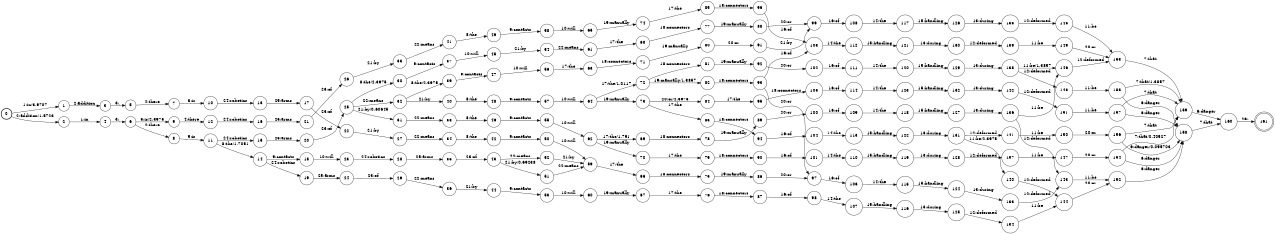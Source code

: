 digraph FST {
rankdir = LR;
size = "8.5,11";
label = "";
center = 1;
orientation = Portrait;
ranksep = "0.4";
nodesep = "0.25";
0 [label = "0", shape = circle, style = bold, fontsize = 14]
	0 -> 1 [label = "1:in/3.9707", fontsize = 14];
	0 -> 2 [label = "2:addition/1.5723", fontsize = 14];
1 [label = "1", shape = circle, style = solid, fontsize = 14]
	1 -> 3 [label = "2:addition", fontsize = 14];
2 [label = "2", shape = circle, style = solid, fontsize = 14]
	2 -> 4 [label = "1:in", fontsize = 14];
3 [label = "3", shape = circle, style = solid, fontsize = 14]
	3 -> 5 [label = "3:,", fontsize = 14];
4 [label = "4", shape = circle, style = solid, fontsize = 14]
	4 -> 6 [label = "3:,", fontsize = 14];
5 [label = "5", shape = circle, style = solid, fontsize = 14]
	5 -> 7 [label = "4:there", fontsize = 14];
6 [label = "6", shape = circle, style = solid, fontsize = 14]
	6 -> 8 [label = "4:there", fontsize = 14];
	6 -> 9 [label = "5:is/2.3975", fontsize = 14];
7 [label = "7", shape = circle, style = solid, fontsize = 14]
	7 -> 10 [label = "5:is", fontsize = 14];
8 [label = "8", shape = circle, style = solid, fontsize = 14]
	8 -> 11 [label = "5:is", fontsize = 14];
9 [label = "9", shape = circle, style = solid, fontsize = 14]
	9 -> 12 [label = "4:there", fontsize = 14];
10 [label = "10", shape = circle, style = solid, fontsize = 14]
	10 -> 13 [label = "24:robotics", fontsize = 14];
11 [label = "11", shape = circle, style = solid, fontsize = 14]
	11 -> 14 [label = "8:the/1.7051", fontsize = 14];
	11 -> 15 [label = "24:robotics", fontsize = 14];
12 [label = "12", shape = circle, style = solid, fontsize = 14]
	12 -> 16 [label = "24:robotics", fontsize = 14];
13 [label = "13", shape = circle, style = solid, fontsize = 14]
	13 -> 17 [label = "25:arms", fontsize = 14];
14 [label = "14", shape = circle, style = solid, fontsize = 14]
	14 -> 18 [label = "9:contacts", fontsize = 14];
	14 -> 19 [label = "24:robotics", fontsize = 14];
15 [label = "15", shape = circle, style = solid, fontsize = 14]
	15 -> 20 [label = "25:arms", fontsize = 14];
16 [label = "16", shape = circle, style = solid, fontsize = 14]
	16 -> 21 [label = "25:arms", fontsize = 14];
17 [label = "17", shape = circle, style = solid, fontsize = 14]
	17 -> 22 [label = "23:of", fontsize = 14];
18 [label = "18", shape = circle, style = solid, fontsize = 14]
	18 -> 23 [label = "10:will", fontsize = 14];
19 [label = "19", shape = circle, style = solid, fontsize = 14]
	19 -> 24 [label = "25:arms", fontsize = 14];
20 [label = "20", shape = circle, style = solid, fontsize = 14]
	20 -> 25 [label = "23:of", fontsize = 14];
21 [label = "21", shape = circle, style = solid, fontsize = 14]
	21 -> 26 [label = "23:of", fontsize = 14];
22 [label = "22", shape = circle, style = solid, fontsize = 14]
	22 -> 27 [label = "21:by", fontsize = 14];
23 [label = "23", shape = circle, style = solid, fontsize = 14]
	23 -> 28 [label = "24:robotics", fontsize = 14];
24 [label = "24", shape = circle, style = solid, fontsize = 14]
	24 -> 29 [label = "23:of", fontsize = 14];
25 [label = "25", shape = circle, style = solid, fontsize = 14]
	25 -> 30 [label = "8:the/2.3975", fontsize = 14];
	25 -> 31 [label = "21:by/0.60645", fontsize = 14];
	25 -> 32 [label = "22:means", fontsize = 14];
26 [label = "26", shape = circle, style = solid, fontsize = 14]
	26 -> 33 [label = "21:by", fontsize = 14];
27 [label = "27", shape = circle, style = solid, fontsize = 14]
	27 -> 34 [label = "22:means", fontsize = 14];
28 [label = "28", shape = circle, style = solid, fontsize = 14]
	28 -> 35 [label = "25:arms", fontsize = 14];
29 [label = "29", shape = circle, style = solid, fontsize = 14]
	29 -> 36 [label = "22:means", fontsize = 14];
30 [label = "30", shape = circle, style = solid, fontsize = 14]
	30 -> 37 [label = "9:contacts", fontsize = 14];
31 [label = "31", shape = circle, style = solid, fontsize = 14]
	31 -> 38 [label = "22:means", fontsize = 14];
32 [label = "32", shape = circle, style = solid, fontsize = 14]
	32 -> 39 [label = "8:the/2.3975", fontsize = 14];
	32 -> 40 [label = "21:by", fontsize = 14];
33 [label = "33", shape = circle, style = solid, fontsize = 14]
	33 -> 41 [label = "22:means", fontsize = 14];
34 [label = "34", shape = circle, style = solid, fontsize = 14]
	34 -> 42 [label = "8:the", fontsize = 14];
35 [label = "35", shape = circle, style = solid, fontsize = 14]
	35 -> 43 [label = "23:of", fontsize = 14];
36 [label = "36", shape = circle, style = solid, fontsize = 14]
	36 -> 44 [label = "21:by", fontsize = 14];
37 [label = "37", shape = circle, style = solid, fontsize = 14]
	37 -> 45 [label = "10:will", fontsize = 14];
38 [label = "38", shape = circle, style = solid, fontsize = 14]
	38 -> 46 [label = "8:the", fontsize = 14];
39 [label = "39", shape = circle, style = solid, fontsize = 14]
	39 -> 47 [label = "9:contacts", fontsize = 14];
40 [label = "40", shape = circle, style = solid, fontsize = 14]
	40 -> 48 [label = "8:the", fontsize = 14];
41 [label = "41", shape = circle, style = solid, fontsize = 14]
	41 -> 49 [label = "8:the", fontsize = 14];
42 [label = "42", shape = circle, style = solid, fontsize = 14]
	42 -> 50 [label = "9:contacts", fontsize = 14];
43 [label = "43", shape = circle, style = solid, fontsize = 14]
	43 -> 51 [label = "21:by/0.69238", fontsize = 14];
	43 -> 52 [label = "22:means", fontsize = 14];
44 [label = "44", shape = circle, style = solid, fontsize = 14]
	44 -> 53 [label = "9:contacts", fontsize = 14];
45 [label = "45", shape = circle, style = solid, fontsize = 14]
	45 -> 54 [label = "21:by", fontsize = 14];
46 [label = "46", shape = circle, style = solid, fontsize = 14]
	46 -> 55 [label = "9:contacts", fontsize = 14];
47 [label = "47", shape = circle, style = solid, fontsize = 14]
	47 -> 56 [label = "10:will", fontsize = 14];
48 [label = "48", shape = circle, style = solid, fontsize = 14]
	48 -> 57 [label = "9:contacts", fontsize = 14];
49 [label = "49", shape = circle, style = solid, fontsize = 14]
	49 -> 58 [label = "9:contacts", fontsize = 14];
50 [label = "50", shape = circle, style = solid, fontsize = 14]
	50 -> 59 [label = "10:will", fontsize = 14];
51 [label = "51", shape = circle, style = solid, fontsize = 14]
	51 -> 59 [label = "22:means", fontsize = 14];
52 [label = "52", shape = circle, style = solid, fontsize = 14]
	52 -> 59 [label = "21:by", fontsize = 14];
53 [label = "53", shape = circle, style = solid, fontsize = 14]
	53 -> 60 [label = "10:will", fontsize = 14];
54 [label = "54", shape = circle, style = solid, fontsize = 14]
	54 -> 61 [label = "22:means", fontsize = 14];
55 [label = "55", shape = circle, style = solid, fontsize = 14]
	55 -> 62 [label = "10:will", fontsize = 14];
56 [label = "56", shape = circle, style = solid, fontsize = 14]
	56 -> 63 [label = "17:the", fontsize = 14];
57 [label = "57", shape = circle, style = solid, fontsize = 14]
	57 -> 64 [label = "10:will", fontsize = 14];
58 [label = "58", shape = circle, style = solid, fontsize = 14]
	58 -> 65 [label = "10:will", fontsize = 14];
59 [label = "59", shape = circle, style = solid, fontsize = 14]
	59 -> 66 [label = "17:the", fontsize = 14];
60 [label = "60", shape = circle, style = solid, fontsize = 14]
	60 -> 67 [label = "19:manually", fontsize = 14];
61 [label = "61", shape = circle, style = solid, fontsize = 14]
	61 -> 68 [label = "17:the", fontsize = 14];
62 [label = "62", shape = circle, style = solid, fontsize = 14]
	62 -> 69 [label = "17:the/1.791", fontsize = 14];
	62 -> 70 [label = "19:manually", fontsize = 14];
63 [label = "63", shape = circle, style = solid, fontsize = 14]
	63 -> 71 [label = "18:connectors", fontsize = 14];
64 [label = "64", shape = circle, style = solid, fontsize = 14]
	64 -> 72 [label = "17:the/1.0117", fontsize = 14];
	64 -> 73 [label = "19:manually", fontsize = 14];
65 [label = "65", shape = circle, style = solid, fontsize = 14]
	65 -> 74 [label = "19:manually", fontsize = 14];
66 [label = "66", shape = circle, style = solid, fontsize = 14]
	66 -> 75 [label = "18:connectors", fontsize = 14];
67 [label = "67", shape = circle, style = solid, fontsize = 14]
	67 -> 76 [label = "17:the", fontsize = 14];
68 [label = "68", shape = circle, style = solid, fontsize = 14]
	68 -> 77 [label = "18:connectors", fontsize = 14];
69 [label = "69", shape = circle, style = solid, fontsize = 14]
	69 -> 78 [label = "18:connectors", fontsize = 14];
70 [label = "70", shape = circle, style = solid, fontsize = 14]
	70 -> 79 [label = "17:the", fontsize = 14];
71 [label = "71", shape = circle, style = solid, fontsize = 14]
	71 -> 80 [label = "19:manually", fontsize = 14];
72 [label = "72", shape = circle, style = solid, fontsize = 14]
	72 -> 81 [label = "18:connectors", fontsize = 14];
	72 -> 82 [label = "19:manually/1.3857", fontsize = 14];
73 [label = "73", shape = circle, style = solid, fontsize = 14]
	73 -> 83 [label = "17:the", fontsize = 14];
	73 -> 84 [label = "20:or/2.3975", fontsize = 14];
74 [label = "74", shape = circle, style = solid, fontsize = 14]
	74 -> 85 [label = "17:the", fontsize = 14];
75 [label = "75", shape = circle, style = solid, fontsize = 14]
	75 -> 86 [label = "19:manually", fontsize = 14];
76 [label = "76", shape = circle, style = solid, fontsize = 14]
	76 -> 87 [label = "18:connectors", fontsize = 14];
77 [label = "77", shape = circle, style = solid, fontsize = 14]
	77 -> 88 [label = "19:manually", fontsize = 14];
78 [label = "78", shape = circle, style = solid, fontsize = 14]
	78 -> 89 [label = "19:manually", fontsize = 14];
79 [label = "79", shape = circle, style = solid, fontsize = 14]
	79 -> 90 [label = "18:connectors", fontsize = 14];
80 [label = "80", shape = circle, style = solid, fontsize = 14]
	80 -> 91 [label = "20:or", fontsize = 14];
81 [label = "81", shape = circle, style = solid, fontsize = 14]
	81 -> 92 [label = "19:manually", fontsize = 14];
82 [label = "82", shape = circle, style = solid, fontsize = 14]
	82 -> 93 [label = "18:connectors", fontsize = 14];
83 [label = "83", shape = circle, style = solid, fontsize = 14]
	83 -> 94 [label = "18:connectors", fontsize = 14];
84 [label = "84", shape = circle, style = solid, fontsize = 14]
	84 -> 95 [label = "17:the", fontsize = 14];
85 [label = "85", shape = circle, style = solid, fontsize = 14]
	85 -> 96 [label = "18:connectors", fontsize = 14];
86 [label = "86", shape = circle, style = solid, fontsize = 14]
	86 -> 97 [label = "20:or", fontsize = 14];
87 [label = "87", shape = circle, style = solid, fontsize = 14]
	87 -> 98 [label = "16:of", fontsize = 14];
88 [label = "88", shape = circle, style = solid, fontsize = 14]
	88 -> 99 [label = "20:or", fontsize = 14];
89 [label = "89", shape = circle, style = solid, fontsize = 14]
	89 -> 100 [label = "20:or", fontsize = 14];
90 [label = "90", shape = circle, style = solid, fontsize = 14]
	90 -> 101 [label = "16:of", fontsize = 14];
91 [label = "91", shape = circle, style = solid, fontsize = 14]
	91 -> 99 [label = "21:by", fontsize = 14];
92 [label = "92", shape = circle, style = solid, fontsize = 14]
	92 -> 102 [label = "20:or", fontsize = 14];
93 [label = "93", shape = circle, style = solid, fontsize = 14]
	93 -> 97 [label = "20:or", fontsize = 14];
	93 -> 103 [label = "16:of", fontsize = 14];
94 [label = "94", shape = circle, style = solid, fontsize = 14]
	94 -> 104 [label = "16:of", fontsize = 14];
95 [label = "95", shape = circle, style = solid, fontsize = 14]
	95 -> 105 [label = "18:connectors", fontsize = 14];
96 [label = "96", shape = circle, style = solid, fontsize = 14]
	96 -> 103 [label = "16:of", fontsize = 14];
97 [label = "97", shape = circle, style = solid, fontsize = 14]
	97 -> 106 [label = "16:of", fontsize = 14];
98 [label = "98", shape = circle, style = solid, fontsize = 14]
	98 -> 107 [label = "14:the", fontsize = 14];
99 [label = "99", shape = circle, style = solid, fontsize = 14]
	99 -> 108 [label = "16:of", fontsize = 14];
100 [label = "100", shape = circle, style = solid, fontsize = 14]
	100 -> 109 [label = "16:of", fontsize = 14];
101 [label = "101", shape = circle, style = solid, fontsize = 14]
	101 -> 110 [label = "14:the", fontsize = 14];
102 [label = "102", shape = circle, style = solid, fontsize = 14]
	102 -> 111 [label = "16:of", fontsize = 14];
103 [label = "103", shape = circle, style = solid, fontsize = 14]
	103 -> 112 [label = "14:the", fontsize = 14];
104 [label = "104", shape = circle, style = solid, fontsize = 14]
	104 -> 113 [label = "14:the", fontsize = 14];
105 [label = "105", shape = circle, style = solid, fontsize = 14]
	105 -> 114 [label = "16:of", fontsize = 14];
106 [label = "106", shape = circle, style = solid, fontsize = 14]
	106 -> 115 [label = "14:the", fontsize = 14];
107 [label = "107", shape = circle, style = solid, fontsize = 14]
	107 -> 116 [label = "15:handling", fontsize = 14];
108 [label = "108", shape = circle, style = solid, fontsize = 14]
	108 -> 117 [label = "14:the", fontsize = 14];
109 [label = "109", shape = circle, style = solid, fontsize = 14]
	109 -> 118 [label = "14:the", fontsize = 14];
110 [label = "110", shape = circle, style = solid, fontsize = 14]
	110 -> 119 [label = "15:handling", fontsize = 14];
111 [label = "111", shape = circle, style = solid, fontsize = 14]
	111 -> 120 [label = "14:the", fontsize = 14];
112 [label = "112", shape = circle, style = solid, fontsize = 14]
	112 -> 121 [label = "15:handling", fontsize = 14];
113 [label = "113", shape = circle, style = solid, fontsize = 14]
	113 -> 122 [label = "15:handling", fontsize = 14];
114 [label = "114", shape = circle, style = solid, fontsize = 14]
	114 -> 123 [label = "14:the", fontsize = 14];
115 [label = "115", shape = circle, style = solid, fontsize = 14]
	115 -> 124 [label = "15:handling", fontsize = 14];
116 [label = "116", shape = circle, style = solid, fontsize = 14]
	116 -> 125 [label = "13:during", fontsize = 14];
117 [label = "117", shape = circle, style = solid, fontsize = 14]
	117 -> 126 [label = "15:handling", fontsize = 14];
118 [label = "118", shape = circle, style = solid, fontsize = 14]
	118 -> 127 [label = "15:handling", fontsize = 14];
119 [label = "119", shape = circle, style = solid, fontsize = 14]
	119 -> 128 [label = "13:during", fontsize = 14];
120 [label = "120", shape = circle, style = solid, fontsize = 14]
	120 -> 129 [label = "15:handling", fontsize = 14];
121 [label = "121", shape = circle, style = solid, fontsize = 14]
	121 -> 130 [label = "13:during", fontsize = 14];
122 [label = "122", shape = circle, style = solid, fontsize = 14]
	122 -> 131 [label = "13:during", fontsize = 14];
123 [label = "123", shape = circle, style = solid, fontsize = 14]
	123 -> 132 [label = "15:handling", fontsize = 14];
124 [label = "124", shape = circle, style = solid, fontsize = 14]
	124 -> 133 [label = "13:during", fontsize = 14];
125 [label = "125", shape = circle, style = solid, fontsize = 14]
	125 -> 134 [label = "12:deformed", fontsize = 14];
126 [label = "126", shape = circle, style = solid, fontsize = 14]
	126 -> 135 [label = "13:during", fontsize = 14];
127 [label = "127", shape = circle, style = solid, fontsize = 14]
	127 -> 136 [label = "13:during", fontsize = 14];
128 [label = "128", shape = circle, style = solid, fontsize = 14]
	128 -> 137 [label = "12:deformed", fontsize = 14];
129 [label = "129", shape = circle, style = solid, fontsize = 14]
	129 -> 138 [label = "13:during", fontsize = 14];
130 [label = "130", shape = circle, style = solid, fontsize = 14]
	130 -> 139 [label = "12:deformed", fontsize = 14];
131 [label = "131", shape = circle, style = solid, fontsize = 14]
	131 -> 140 [label = "11:be/2.3975", fontsize = 14];
	131 -> 141 [label = "12:deformed", fontsize = 14];
132 [label = "132", shape = circle, style = solid, fontsize = 14]
	132 -> 142 [label = "13:during", fontsize = 14];
133 [label = "133", shape = circle, style = solid, fontsize = 14]
	133 -> 143 [label = "12:deformed", fontsize = 14];
134 [label = "134", shape = circle, style = solid, fontsize = 14]
	134 -> 144 [label = "11:be", fontsize = 14];
135 [label = "135", shape = circle, style = solid, fontsize = 14]
	135 -> 145 [label = "12:deformed", fontsize = 14];
136 [label = "136", shape = circle, style = solid, fontsize = 14]
	136 -> 146 [label = "11:be", fontsize = 14];
	136 -> 143 [label = "12:deformed", fontsize = 14];
137 [label = "137", shape = circle, style = solid, fontsize = 14]
	137 -> 147 [label = "11:be", fontsize = 14];
138 [label = "138", shape = circle, style = solid, fontsize = 14]
	138 -> 146 [label = "11:be/1.3857", fontsize = 14];
	138 -> 148 [label = "12:deformed", fontsize = 14];
139 [label = "139", shape = circle, style = solid, fontsize = 14]
	139 -> 149 [label = "11:be", fontsize = 14];
140 [label = "140", shape = circle, style = solid, fontsize = 14]
	140 -> 144 [label = "12:deformed", fontsize = 14];
141 [label = "141", shape = circle, style = solid, fontsize = 14]
	141 -> 150 [label = "11:be", fontsize = 14];
142 [label = "142", shape = circle, style = solid, fontsize = 14]
	142 -> 151 [label = "12:deformed", fontsize = 14];
143 [label = "143", shape = circle, style = solid, fontsize = 14]
	143 -> 152 [label = "11:be", fontsize = 14];
144 [label = "144", shape = circle, style = solid, fontsize = 14]
	144 -> 152 [label = "20:or", fontsize = 14];
145 [label = "145", shape = circle, style = solid, fontsize = 14]
	145 -> 153 [label = "11:be", fontsize = 14];
146 [label = "146", shape = circle, style = solid, fontsize = 14]
	146 -> 153 [label = "12:deformed", fontsize = 14];
147 [label = "147", shape = circle, style = solid, fontsize = 14]
	147 -> 154 [label = "20:or", fontsize = 14];
148 [label = "148", shape = circle, style = solid, fontsize = 14]
	148 -> 155 [label = "11:be", fontsize = 14];
149 [label = "149", shape = circle, style = solid, fontsize = 14]
	149 -> 153 [label = "20:or", fontsize = 14];
150 [label = "150", shape = circle, style = solid, fontsize = 14]
	150 -> 156 [label = "20:or", fontsize = 14];
151 [label = "151", shape = circle, style = solid, fontsize = 14]
	151 -> 157 [label = "11:be", fontsize = 14];
152 [label = "152", shape = circle, style = solid, fontsize = 14]
	152 -> 158 [label = "6:danger", fontsize = 14];
153 [label = "153", shape = circle, style = solid, fontsize = 14]
	153 -> 159 [label = "7:that", fontsize = 14];
154 [label = "154", shape = circle, style = solid, fontsize = 14]
	154 -> 158 [label = "6:danger", fontsize = 14];
	154 -> 159 [label = "7:that/0.40527", fontsize = 14];
155 [label = "155", shape = circle, style = solid, fontsize = 14]
	155 -> 158 [label = "6:danger", fontsize = 14];
	155 -> 159 [label = "7:that/1.3857", fontsize = 14];
156 [label = "156", shape = circle, style = solid, fontsize = 14]
	156 -> 158 [label = "6:danger/0.095703", fontsize = 14];
	156 -> 159 [label = "7:that", fontsize = 14];
157 [label = "157", shape = circle, style = solid, fontsize = 14]
	157 -> 158 [label = "6:danger", fontsize = 14];
	157 -> 159 [label = "7:that", fontsize = 14];
158 [label = "158", shape = circle, style = solid, fontsize = 14]
	158 -> 160 [label = "7:that", fontsize = 14];
159 [label = "159", shape = circle, style = solid, fontsize = 14]
	159 -> 160 [label = "6:danger", fontsize = 14];
160 [label = "160", shape = circle, style = solid, fontsize = 14]
	160 -> 161 [label = "26:.", fontsize = 14];
161 [label = "161", shape = doublecircle, style = solid, fontsize = 14]
}
